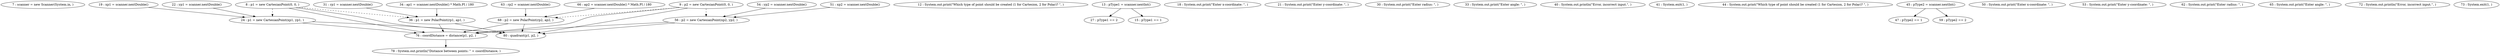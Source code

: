 digraph G {
"7 : scanner = new Scanner(System.in, )"
"8 : p1 = new CartesianPoint(0, 0, )"
"8 : p1 = new CartesianPoint(0, 0, )" -> "76 : coordDistance = distance(p1, p2, )"
"8 : p1 = new CartesianPoint(0, 0, )" -> "80 : quadrant(p1, p2, )"
"8 : p1 = new CartesianPoint(0, 0, )" -> "24 : p1 = new CartesianPoint(xp1, yp1, )" [style=dashed]
"8 : p1 = new CartesianPoint(0, 0, )" -> "36 : p1 = new PolarPoint(rp1, ap1, )" [style=dashed]
"9 : p2 = new CartesianPoint(0, 0, )"
"9 : p2 = new CartesianPoint(0, 0, )" -> "76 : coordDistance = distance(p1, p2, )"
"9 : p2 = new CartesianPoint(0, 0, )" -> "80 : quadrant(p1, p2, )"
"9 : p2 = new CartesianPoint(0, 0, )" -> "56 : p2 = new CartesianPoint(xp2, yp2, )" [style=dashed]
"9 : p2 = new CartesianPoint(0, 0, )" -> "68 : p2 = new PolarPoint(rp2, ap2, )" [style=dashed]
"12 : System.out.print(\"Which type of point should be created (1 for Cartesion, 2 for Polar)? \", )"
"13 : pType1 = scanner.nextInt()"
"13 : pType1 = scanner.nextInt()" -> "27 : pType1 == 2"
"13 : pType1 = scanner.nextInt()" -> "15 : pType1 == 1"
"15 : pType1 == 1"
"18 : System.out.print(\"Enter x-coordinate: \", )"
"19 : xp1 = scanner.nextDouble()"
"19 : xp1 = scanner.nextDouble()" -> "24 : p1 = new CartesianPoint(xp1, yp1, )"
"21 : System.out.print(\"Enter y-coordinate: \", )"
"22 : yp1 = scanner.nextDouble()"
"22 : yp1 = scanner.nextDouble()" -> "24 : p1 = new CartesianPoint(xp1, yp1, )"
"24 : p1 = new CartesianPoint(xp1, yp1, )"
"24 : p1 = new CartesianPoint(xp1, yp1, )" -> "76 : coordDistance = distance(p1, p2, )"
"24 : p1 = new CartesianPoint(xp1, yp1, )" -> "80 : quadrant(p1, p2, )"
"27 : pType1 == 2"
"30 : System.out.print(\"Enter radius: \", )"
"31 : rp1 = scanner.nextDouble()"
"31 : rp1 = scanner.nextDouble()" -> "36 : p1 = new PolarPoint(rp1, ap1, )"
"33 : System.out.print(\"Enter angle: \", )"
"34 : ap1 = scanner.nextDouble() * Math.PI / 180"
"34 : ap1 = scanner.nextDouble() * Math.PI / 180" -> "36 : p1 = new PolarPoint(rp1, ap1, )"
"36 : p1 = new PolarPoint(rp1, ap1, )"
"36 : p1 = new PolarPoint(rp1, ap1, )" -> "76 : coordDistance = distance(p1, p2, )"
"36 : p1 = new PolarPoint(rp1, ap1, )" -> "80 : quadrant(p1, p2, )"
"40 : System.out.println(\"Error, incorrect input.\", )"
"41 : System.exit(1, )"
"44 : System.out.print(\"Which type of point should be created (1 for Cartesion, 2 for Polar)? \", )"
"45 : pType2 = scanner.nextInt()"
"45 : pType2 = scanner.nextInt()" -> "47 : pType2 == 1"
"45 : pType2 = scanner.nextInt()" -> "59 : pType2 == 2"
"47 : pType2 == 1"
"50 : System.out.print(\"Enter x-coordinate: \", )"
"51 : xp2 = scanner.nextDouble()"
"51 : xp2 = scanner.nextDouble()" -> "56 : p2 = new CartesianPoint(xp2, yp2, )"
"53 : System.out.print(\"Enter y-coordinate: \", )"
"54 : yp2 = scanner.nextDouble()"
"54 : yp2 = scanner.nextDouble()" -> "56 : p2 = new CartesianPoint(xp2, yp2, )"
"56 : p2 = new CartesianPoint(xp2, yp2, )"
"56 : p2 = new CartesianPoint(xp2, yp2, )" -> "76 : coordDistance = distance(p1, p2, )"
"56 : p2 = new CartesianPoint(xp2, yp2, )" -> "80 : quadrant(p1, p2, )"
"59 : pType2 == 2"
"62 : System.out.print(\"Enter radius: \", )"
"63 : rp2 = scanner.nextDouble()"
"63 : rp2 = scanner.nextDouble()" -> "68 : p2 = new PolarPoint(rp2, ap2, )"
"65 : System.out.print(\"Enter angle: \", )"
"66 : ap2 = scanner.nextDouble() * Math.PI / 180"
"66 : ap2 = scanner.nextDouble() * Math.PI / 180" -> "68 : p2 = new PolarPoint(rp2, ap2, )"
"68 : p2 = new PolarPoint(rp2, ap2, )"
"68 : p2 = new PolarPoint(rp2, ap2, )" -> "76 : coordDistance = distance(p1, p2, )"
"68 : p2 = new PolarPoint(rp2, ap2, )" -> "80 : quadrant(p1, p2, )"
"72 : System.out.println(\"Error, incorrect input.\", )"
"73 : System.exit(1, )"
"76 : coordDistance = distance(p1, p2, )"
"76 : coordDistance = distance(p1, p2, )" -> "78 : System.out.println(\"Distance between points: \" + coordDistance, )"
"78 : System.out.println(\"Distance between points: \" + coordDistance, )"
"80 : quadrant(p1, p2, )"
}